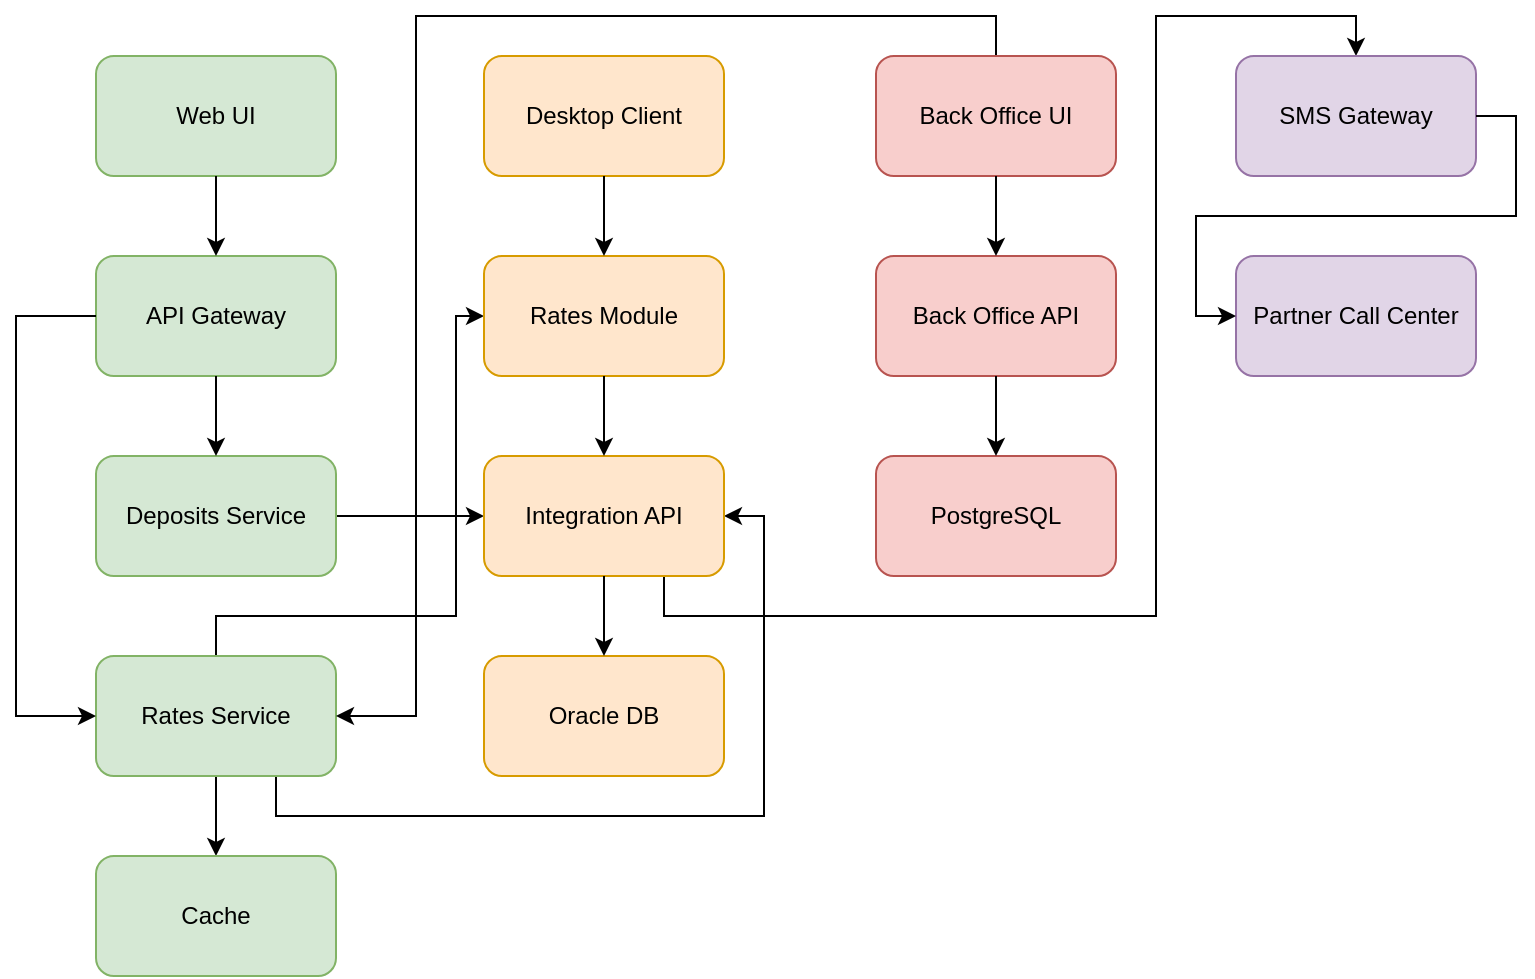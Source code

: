 <?xml version="1.0" encoding="UTF-8"?>
<mxfile version="28.1.0">
  <diagram id="YjNRtTSS4V8tN0Vs_pnq" name="Container Diagram">
    <mxGraphModel dx="1216" dy="700" grid="1" gridSize="10" guides="1" tooltips="1" connect="1" arrows="1" fold="1" page="1" pageScale="1" pageWidth="827" pageHeight="1169" math="0" shadow="0">
      <root>
        <mxCell id="0" />
        <mxCell id="1" parent="0" />
        <mxCell id="lQIIg7UNEF604VSE16hM-1" value="Web UI" style="rounded=1;whiteSpace=wrap;html=1;fillColor=#d5e8d4;strokeColor=#82b366;fontSize=12;" vertex="1" parent="1">
          <mxGeometry x="160" y="80" width="120" height="60" as="geometry" />
        </mxCell>
        <mxCell id="lQIIg7UNEF604VSE16hM-2" value="API Gateway" style="rounded=1;whiteSpace=wrap;html=1;fillColor=#d5e8d4;strokeColor=#82b366;fontSize=12;" vertex="1" parent="1">
          <mxGeometry x="160" y="180" width="120" height="60" as="geometry" />
        </mxCell>
        <mxCell id="lQIIg7UNEF604VSE16hM-35" style="edgeStyle=orthogonalEdgeStyle;rounded=0;orthogonalLoop=1;jettySize=auto;html=1;entryX=0;entryY=0.5;entryDx=0;entryDy=0;" edge="1" parent="1" source="lQIIg7UNEF604VSE16hM-3" target="lQIIg7UNEF604VSE16hM-8">
          <mxGeometry relative="1" as="geometry" />
        </mxCell>
        <mxCell id="lQIIg7UNEF604VSE16hM-3" value="Deposits Service" style="rounded=1;whiteSpace=wrap;html=1;fillColor=#d5e8d4;strokeColor=#82b366;fontSize=12;" vertex="1" parent="1">
          <mxGeometry x="160" y="280" width="120" height="60" as="geometry" />
        </mxCell>
        <mxCell id="lQIIg7UNEF604VSE16hM-29" style="edgeStyle=orthogonalEdgeStyle;rounded=0;orthogonalLoop=1;jettySize=auto;html=1;entryX=0.5;entryY=0;entryDx=0;entryDy=0;" edge="1" parent="1" source="lQIIg7UNEF604VSE16hM-4" target="lQIIg7UNEF604VSE16hM-5">
          <mxGeometry relative="1" as="geometry" />
        </mxCell>
        <mxCell id="lQIIg7UNEF604VSE16hM-32" style="edgeStyle=orthogonalEdgeStyle;rounded=0;orthogonalLoop=1;jettySize=auto;html=1;exitX=0.75;exitY=1;exitDx=0;exitDy=0;entryX=1;entryY=0.5;entryDx=0;entryDy=0;" edge="1" parent="1" source="lQIIg7UNEF604VSE16hM-4" target="lQIIg7UNEF604VSE16hM-8">
          <mxGeometry relative="1" as="geometry" />
        </mxCell>
        <mxCell id="lQIIg7UNEF604VSE16hM-34" style="edgeStyle=orthogonalEdgeStyle;rounded=0;orthogonalLoop=1;jettySize=auto;html=1;entryX=0;entryY=0.5;entryDx=0;entryDy=0;exitX=0.5;exitY=0;exitDx=0;exitDy=0;" edge="1" parent="1" source="lQIIg7UNEF604VSE16hM-4" target="lQIIg7UNEF604VSE16hM-7">
          <mxGeometry relative="1" as="geometry">
            <Array as="points">
              <mxPoint x="220" y="360" />
              <mxPoint x="340" y="360" />
              <mxPoint x="340" y="210" />
            </Array>
          </mxGeometry>
        </mxCell>
        <mxCell id="lQIIg7UNEF604VSE16hM-4" value="Rates Service" style="rounded=1;whiteSpace=wrap;html=1;fillColor=#d5e8d4;strokeColor=#82b366;fontSize=12;" vertex="1" parent="1">
          <mxGeometry x="160" y="380" width="120" height="60" as="geometry" />
        </mxCell>
        <mxCell id="lQIIg7UNEF604VSE16hM-5" value="Cache" style="rounded=1;whiteSpace=wrap;html=1;fillColor=#d5e8d4;strokeColor=#82b366;fontSize=12;" vertex="1" parent="1">
          <mxGeometry x="160" y="480" width="120" height="60" as="geometry" />
        </mxCell>
        <mxCell id="lQIIg7UNEF604VSE16hM-6" value="Desktop Client" style="rounded=1;whiteSpace=wrap;html=1;fillColor=#ffe6cc;strokeColor=#d79b00;fontSize=12;" vertex="1" parent="1">
          <mxGeometry x="354" y="80" width="120" height="60" as="geometry" />
        </mxCell>
        <mxCell id="lQIIg7UNEF604VSE16hM-7" value="Rates Module" style="rounded=1;whiteSpace=wrap;html=1;fillColor=#ffe6cc;strokeColor=#d79b00;fontSize=12;" vertex="1" parent="1">
          <mxGeometry x="354" y="180" width="120" height="60" as="geometry" />
        </mxCell>
        <mxCell id="lQIIg7UNEF604VSE16hM-33" style="edgeStyle=orthogonalEdgeStyle;rounded=0;orthogonalLoop=1;jettySize=auto;html=1;exitX=0.75;exitY=1;exitDx=0;exitDy=0;entryX=0.5;entryY=0;entryDx=0;entryDy=0;" edge="1" parent="1" source="lQIIg7UNEF604VSE16hM-8" target="lQIIg7UNEF604VSE16hM-13">
          <mxGeometry relative="1" as="geometry">
            <Array as="points">
              <mxPoint x="444" y="360" />
              <mxPoint x="690" y="360" />
              <mxPoint x="690" y="60" />
              <mxPoint x="790" y="60" />
            </Array>
          </mxGeometry>
        </mxCell>
        <mxCell id="lQIIg7UNEF604VSE16hM-8" value="Integration API" style="rounded=1;whiteSpace=wrap;html=1;fillColor=#ffe6cc;strokeColor=#d79b00;fontSize=12;" vertex="1" parent="1">
          <mxGeometry x="354" y="280" width="120" height="60" as="geometry" />
        </mxCell>
        <mxCell id="lQIIg7UNEF604VSE16hM-9" value="Oracle DB" style="rounded=1;whiteSpace=wrap;html=1;fillColor=#ffe6cc;strokeColor=#d79b00;fontSize=12;" vertex="1" parent="1">
          <mxGeometry x="354" y="380" width="120" height="60" as="geometry" />
        </mxCell>
        <mxCell id="lQIIg7UNEF604VSE16hM-31" style="edgeStyle=orthogonalEdgeStyle;rounded=0;orthogonalLoop=1;jettySize=auto;html=1;entryX=1;entryY=0.5;entryDx=0;entryDy=0;" edge="1" parent="1" source="lQIIg7UNEF604VSE16hM-10" target="lQIIg7UNEF604VSE16hM-4">
          <mxGeometry relative="1" as="geometry">
            <Array as="points">
              <mxPoint x="610" y="60" />
              <mxPoint x="320" y="60" />
              <mxPoint x="320" y="410" />
            </Array>
          </mxGeometry>
        </mxCell>
        <mxCell id="lQIIg7UNEF604VSE16hM-10" value="Back Office UI" style="rounded=1;whiteSpace=wrap;html=1;fillColor=#f8cecc;strokeColor=#b85450;fontSize=12;" vertex="1" parent="1">
          <mxGeometry x="550" y="80" width="120" height="60" as="geometry" />
        </mxCell>
        <mxCell id="lQIIg7UNEF604VSE16hM-11" value="Back Office API" style="rounded=1;whiteSpace=wrap;html=1;fillColor=#f8cecc;strokeColor=#b85450;fontSize=12;" vertex="1" parent="1">
          <mxGeometry x="550" y="180" width="120" height="60" as="geometry" />
        </mxCell>
        <mxCell id="lQIIg7UNEF604VSE16hM-12" value="PostgreSQL" style="rounded=1;whiteSpace=wrap;html=1;fillColor=#f8cecc;strokeColor=#b85450;fontSize=12;" vertex="1" parent="1">
          <mxGeometry x="550" y="280" width="120" height="60" as="geometry" />
        </mxCell>
        <mxCell id="lQIIg7UNEF604VSE16hM-13" value="SMS Gateway" style="rounded=1;whiteSpace=wrap;html=1;fillColor=#e1d5e7;strokeColor=#9673a6;fontSize=12;" vertex="1" parent="1">
          <mxGeometry x="730" y="80" width="120" height="60" as="geometry" />
        </mxCell>
        <mxCell id="lQIIg7UNEF604VSE16hM-14" value="Partner Call Center" style="rounded=1;whiteSpace=wrap;html=1;fillColor=#e1d5e7;strokeColor=#9673a6;fontSize=12;" vertex="1" parent="1">
          <mxGeometry x="730" y="180" width="120" height="60" as="geometry" />
        </mxCell>
        <mxCell id="lQIIg7UNEF604VSE16hM-15" value="" style="edgeStyle=orthogonalEdgeStyle;rounded=0;orthogonalLoop=1;jettySize=auto;html=1;exitX=0.5;exitY=1;exitDx=0;exitDy=0;entryX=0.5;entryY=0;entryDx=0;entryDy=0;" edge="1" parent="1" source="lQIIg7UNEF604VSE16hM-1" target="lQIIg7UNEF604VSE16hM-2">
          <mxGeometry relative="1" as="geometry" />
        </mxCell>
        <mxCell id="lQIIg7UNEF604VSE16hM-16" value="" style="edgeStyle=orthogonalEdgeStyle;rounded=0;orthogonalLoop=1;jettySize=auto;html=1;exitX=0.5;exitY=1;exitDx=0;exitDy=0;entryX=0.5;entryY=0;entryDx=0;entryDy=0;" edge="1" parent="1" source="lQIIg7UNEF604VSE16hM-2" target="lQIIg7UNEF604VSE16hM-3">
          <mxGeometry relative="1" as="geometry" />
        </mxCell>
        <mxCell id="lQIIg7UNEF604VSE16hM-17" value="" style="edgeStyle=orthogonalEdgeStyle;rounded=0;orthogonalLoop=1;jettySize=auto;html=1;exitX=0;exitY=0.5;exitDx=0;exitDy=0;entryX=0;entryY=0.5;entryDx=0;entryDy=0;" edge="1" parent="1" source="lQIIg7UNEF604VSE16hM-2" target="lQIIg7UNEF604VSE16hM-4">
          <mxGeometry relative="1" as="geometry">
            <Array as="points">
              <mxPoint x="120" y="210" />
              <mxPoint x="120" y="410" />
            </Array>
          </mxGeometry>
        </mxCell>
        <mxCell id="lQIIg7UNEF604VSE16hM-21" value="" style="edgeStyle=orthogonalEdgeStyle;rounded=0;orthogonalLoop=1;jettySize=auto;html=1;exitX=0.5;exitY=1;exitDx=0;exitDy=0;entryX=0.5;entryY=0;entryDx=0;entryDy=0;" edge="1" parent="1" source="lQIIg7UNEF604VSE16hM-6" target="lQIIg7UNEF604VSE16hM-7">
          <mxGeometry relative="1" as="geometry" />
        </mxCell>
        <mxCell id="lQIIg7UNEF604VSE16hM-22" value="" style="edgeStyle=orthogonalEdgeStyle;rounded=0;orthogonalLoop=1;jettySize=auto;html=1;exitX=0.5;exitY=1;exitDx=0;exitDy=0;entryX=0.5;entryY=0;entryDx=0;entryDy=0;" edge="1" parent="1" source="lQIIg7UNEF604VSE16hM-7" target="lQIIg7UNEF604VSE16hM-8">
          <mxGeometry relative="1" as="geometry" />
        </mxCell>
        <mxCell id="lQIIg7UNEF604VSE16hM-23" value="" style="edgeStyle=orthogonalEdgeStyle;rounded=0;orthogonalLoop=1;jettySize=auto;html=1;exitX=0.5;exitY=1;exitDx=0;exitDy=0;entryX=0.5;entryY=0;entryDx=0;entryDy=0;" edge="1" parent="1" source="lQIIg7UNEF604VSE16hM-8" target="lQIIg7UNEF604VSE16hM-9">
          <mxGeometry relative="1" as="geometry" />
        </mxCell>
        <mxCell id="lQIIg7UNEF604VSE16hM-24" value="" style="edgeStyle=orthogonalEdgeStyle;rounded=0;orthogonalLoop=1;jettySize=auto;html=1;exitX=0.5;exitY=1;exitDx=0;exitDy=0;entryX=0.5;entryY=0;entryDx=0;entryDy=0;" edge="1" parent="1" source="lQIIg7UNEF604VSE16hM-10" target="lQIIg7UNEF604VSE16hM-11">
          <mxGeometry relative="1" as="geometry" />
        </mxCell>
        <mxCell id="lQIIg7UNEF604VSE16hM-25" value="" style="edgeStyle=orthogonalEdgeStyle;rounded=0;orthogonalLoop=1;jettySize=auto;html=1;exitX=0.5;exitY=1;exitDx=0;exitDy=0;entryX=0.5;entryY=0;entryDx=0;entryDy=0;" edge="1" parent="1" source="lQIIg7UNEF604VSE16hM-11" target="lQIIg7UNEF604VSE16hM-12">
          <mxGeometry relative="1" as="geometry" />
        </mxCell>
        <mxCell id="lQIIg7UNEF604VSE16hM-28" value="" style="edgeStyle=orthogonalEdgeStyle;rounded=0;orthogonalLoop=1;jettySize=auto;html=1;exitX=1;exitY=0.5;exitDx=0;exitDy=0;entryX=0;entryY=0.5;entryDx=0;entryDy=0;" edge="1" parent="1" source="lQIIg7UNEF604VSE16hM-13" target="lQIIg7UNEF604VSE16hM-14">
          <mxGeometry relative="1" as="geometry" />
        </mxCell>
      </root>
    </mxGraphModel>
  </diagram>
</mxfile>
